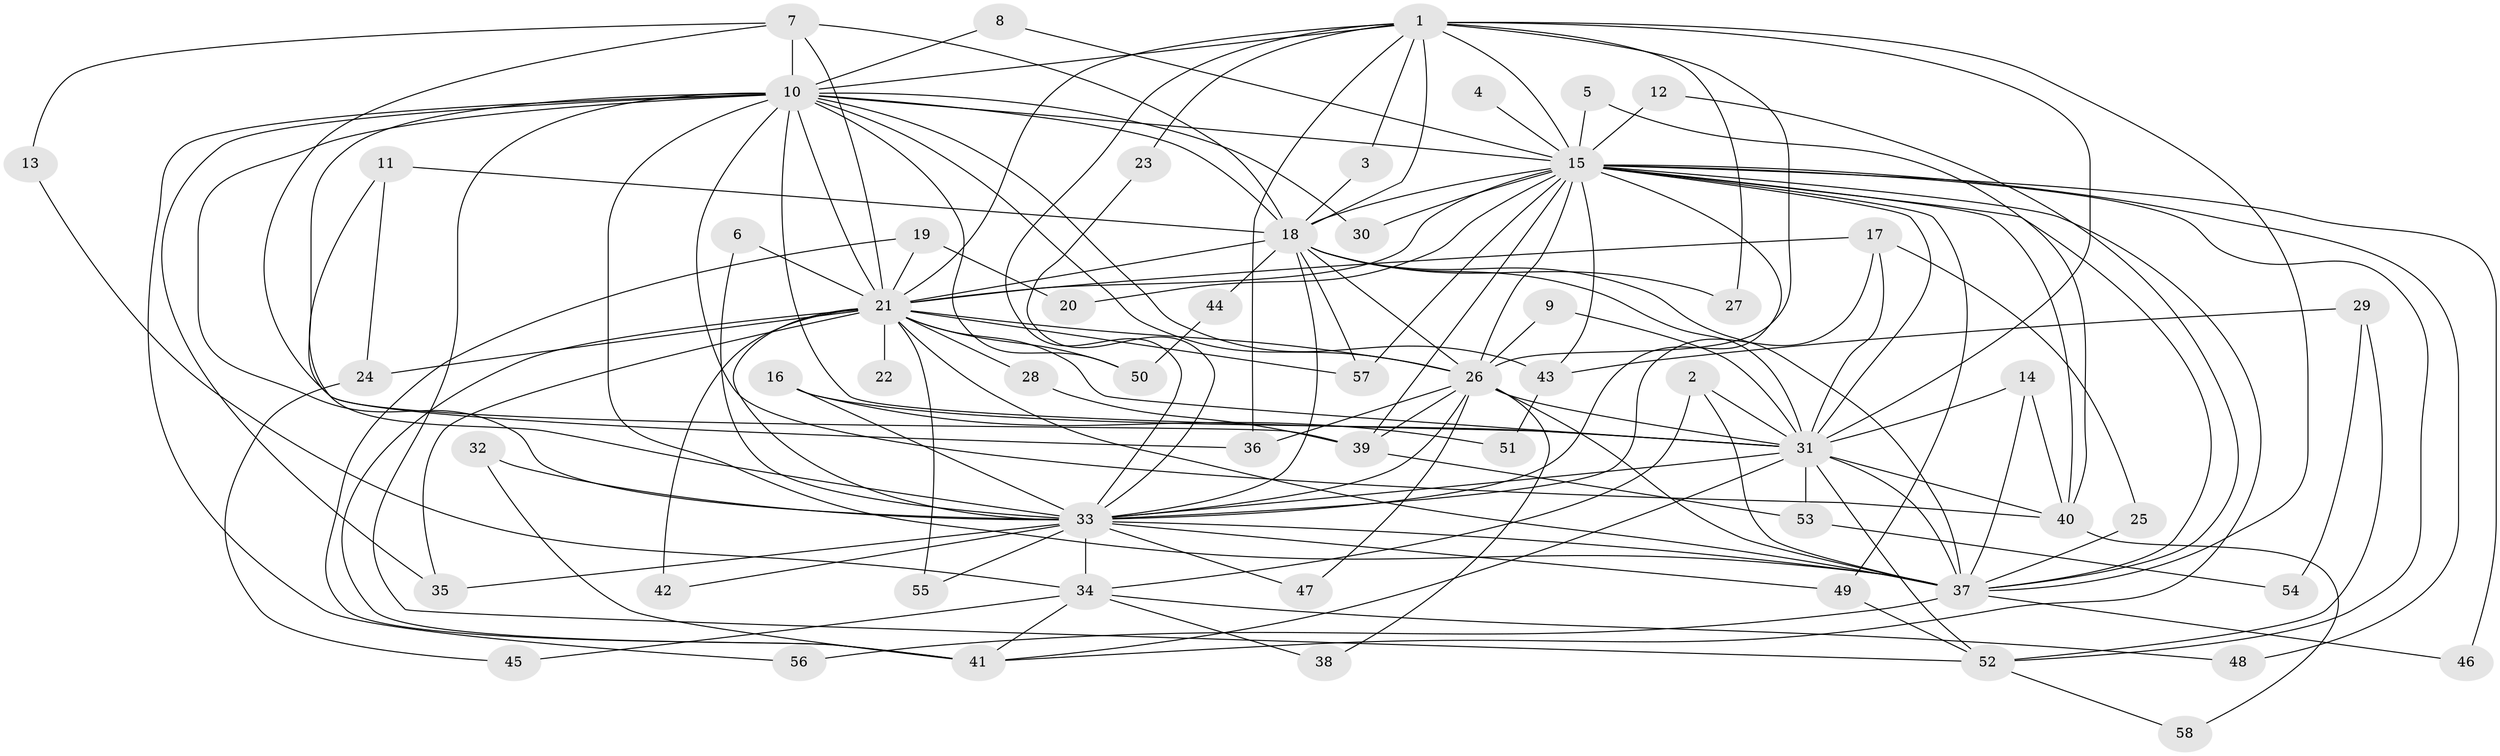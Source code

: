 // original degree distribution, {10: 0.011904761904761904, 14: 0.011904761904761904, 16: 0.03571428571428571, 22: 0.023809523809523808, 23: 0.011904761904761904, 26: 0.011904761904761904, 28: 0.011904761904761904, 3: 0.15476190476190477, 6: 0.03571428571428571, 5: 0.03571428571428571, 2: 0.6071428571428571, 7: 0.011904761904761904, 4: 0.03571428571428571}
// Generated by graph-tools (version 1.1) at 2025/36/03/04/25 23:36:37]
// undirected, 58 vertices, 144 edges
graph export_dot {
  node [color=gray90,style=filled];
  1;
  2;
  3;
  4;
  5;
  6;
  7;
  8;
  9;
  10;
  11;
  12;
  13;
  14;
  15;
  16;
  17;
  18;
  19;
  20;
  21;
  22;
  23;
  24;
  25;
  26;
  27;
  28;
  29;
  30;
  31;
  32;
  33;
  34;
  35;
  36;
  37;
  38;
  39;
  40;
  41;
  42;
  43;
  44;
  45;
  46;
  47;
  48;
  49;
  50;
  51;
  52;
  53;
  54;
  55;
  56;
  57;
  58;
  1 -- 3 [weight=1.0];
  1 -- 10 [weight=2.0];
  1 -- 15 [weight=2.0];
  1 -- 18 [weight=2.0];
  1 -- 21 [weight=3.0];
  1 -- 23 [weight=1.0];
  1 -- 26 [weight=2.0];
  1 -- 27 [weight=1.0];
  1 -- 31 [weight=3.0];
  1 -- 33 [weight=2.0];
  1 -- 36 [weight=1.0];
  1 -- 37 [weight=2.0];
  2 -- 31 [weight=1.0];
  2 -- 34 [weight=1.0];
  2 -- 37 [weight=1.0];
  3 -- 18 [weight=1.0];
  4 -- 15 [weight=1.0];
  5 -- 15 [weight=1.0];
  5 -- 40 [weight=1.0];
  6 -- 21 [weight=1.0];
  6 -- 33 [weight=1.0];
  7 -- 10 [weight=1.0];
  7 -- 13 [weight=1.0];
  7 -- 18 [weight=1.0];
  7 -- 21 [weight=1.0];
  7 -- 39 [weight=1.0];
  8 -- 10 [weight=1.0];
  8 -- 15 [weight=1.0];
  9 -- 26 [weight=2.0];
  9 -- 31 [weight=1.0];
  10 -- 15 [weight=1.0];
  10 -- 18 [weight=1.0];
  10 -- 21 [weight=1.0];
  10 -- 26 [weight=1.0];
  10 -- 30 [weight=1.0];
  10 -- 31 [weight=2.0];
  10 -- 33 [weight=2.0];
  10 -- 35 [weight=1.0];
  10 -- 36 [weight=1.0];
  10 -- 37 [weight=2.0];
  10 -- 40 [weight=1.0];
  10 -- 43 [weight=1.0];
  10 -- 50 [weight=1.0];
  10 -- 52 [weight=1.0];
  10 -- 56 [weight=1.0];
  11 -- 18 [weight=1.0];
  11 -- 24 [weight=1.0];
  11 -- 33 [weight=1.0];
  12 -- 15 [weight=1.0];
  12 -- 37 [weight=1.0];
  13 -- 34 [weight=1.0];
  14 -- 31 [weight=1.0];
  14 -- 37 [weight=1.0];
  14 -- 40 [weight=1.0];
  15 -- 18 [weight=1.0];
  15 -- 20 [weight=1.0];
  15 -- 21 [weight=1.0];
  15 -- 26 [weight=2.0];
  15 -- 30 [weight=1.0];
  15 -- 31 [weight=2.0];
  15 -- 33 [weight=1.0];
  15 -- 37 [weight=1.0];
  15 -- 39 [weight=1.0];
  15 -- 40 [weight=1.0];
  15 -- 41 [weight=1.0];
  15 -- 43 [weight=1.0];
  15 -- 46 [weight=1.0];
  15 -- 48 [weight=1.0];
  15 -- 49 [weight=1.0];
  15 -- 52 [weight=1.0];
  15 -- 57 [weight=1.0];
  16 -- 31 [weight=1.0];
  16 -- 33 [weight=1.0];
  16 -- 51 [weight=1.0];
  17 -- 21 [weight=1.0];
  17 -- 25 [weight=1.0];
  17 -- 31 [weight=1.0];
  17 -- 33 [weight=1.0];
  18 -- 21 [weight=1.0];
  18 -- 26 [weight=1.0];
  18 -- 27 [weight=1.0];
  18 -- 31 [weight=2.0];
  18 -- 33 [weight=1.0];
  18 -- 37 [weight=1.0];
  18 -- 44 [weight=1.0];
  18 -- 57 [weight=1.0];
  19 -- 20 [weight=1.0];
  19 -- 21 [weight=1.0];
  19 -- 41 [weight=1.0];
  21 -- 22 [weight=1.0];
  21 -- 24 [weight=1.0];
  21 -- 26 [weight=1.0];
  21 -- 28 [weight=1.0];
  21 -- 31 [weight=1.0];
  21 -- 33 [weight=1.0];
  21 -- 35 [weight=1.0];
  21 -- 37 [weight=1.0];
  21 -- 41 [weight=1.0];
  21 -- 42 [weight=1.0];
  21 -- 50 [weight=2.0];
  21 -- 55 [weight=1.0];
  21 -- 57 [weight=1.0];
  23 -- 33 [weight=1.0];
  24 -- 45 [weight=1.0];
  25 -- 37 [weight=1.0];
  26 -- 31 [weight=1.0];
  26 -- 33 [weight=1.0];
  26 -- 36 [weight=1.0];
  26 -- 37 [weight=1.0];
  26 -- 38 [weight=1.0];
  26 -- 39 [weight=1.0];
  26 -- 47 [weight=1.0];
  28 -- 39 [weight=1.0];
  29 -- 43 [weight=1.0];
  29 -- 52 [weight=1.0];
  29 -- 54 [weight=1.0];
  31 -- 33 [weight=1.0];
  31 -- 37 [weight=1.0];
  31 -- 40 [weight=1.0];
  31 -- 41 [weight=1.0];
  31 -- 52 [weight=1.0];
  31 -- 53 [weight=1.0];
  32 -- 33 [weight=1.0];
  32 -- 41 [weight=1.0];
  33 -- 34 [weight=1.0];
  33 -- 35 [weight=1.0];
  33 -- 37 [weight=1.0];
  33 -- 42 [weight=1.0];
  33 -- 47 [weight=1.0];
  33 -- 49 [weight=1.0];
  33 -- 55 [weight=1.0];
  34 -- 38 [weight=1.0];
  34 -- 41 [weight=1.0];
  34 -- 45 [weight=1.0];
  34 -- 48 [weight=1.0];
  37 -- 46 [weight=1.0];
  37 -- 56 [weight=1.0];
  39 -- 53 [weight=1.0];
  40 -- 58 [weight=1.0];
  43 -- 51 [weight=1.0];
  44 -- 50 [weight=1.0];
  49 -- 52 [weight=1.0];
  52 -- 58 [weight=1.0];
  53 -- 54 [weight=1.0];
}
